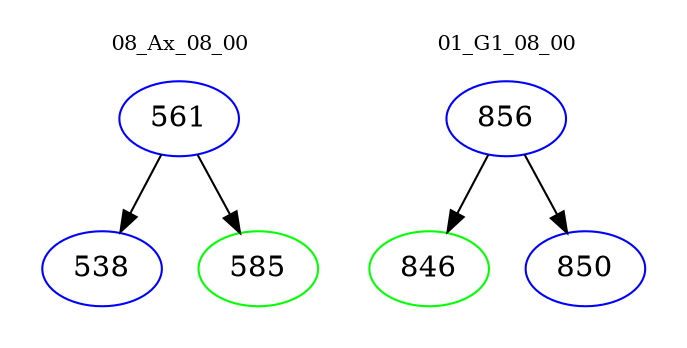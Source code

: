 digraph{
subgraph cluster_0 {
color = white
label = "08_Ax_08_00";
fontsize=10;
T0_561 [label="561", color="blue"]
T0_561 -> T0_538 [color="black"]
T0_538 [label="538", color="blue"]
T0_561 -> T0_585 [color="black"]
T0_585 [label="585", color="green"]
}
subgraph cluster_1 {
color = white
label = "01_G1_08_00";
fontsize=10;
T1_856 [label="856", color="blue"]
T1_856 -> T1_846 [color="black"]
T1_846 [label="846", color="green"]
T1_856 -> T1_850 [color="black"]
T1_850 [label="850", color="blue"]
}
}

